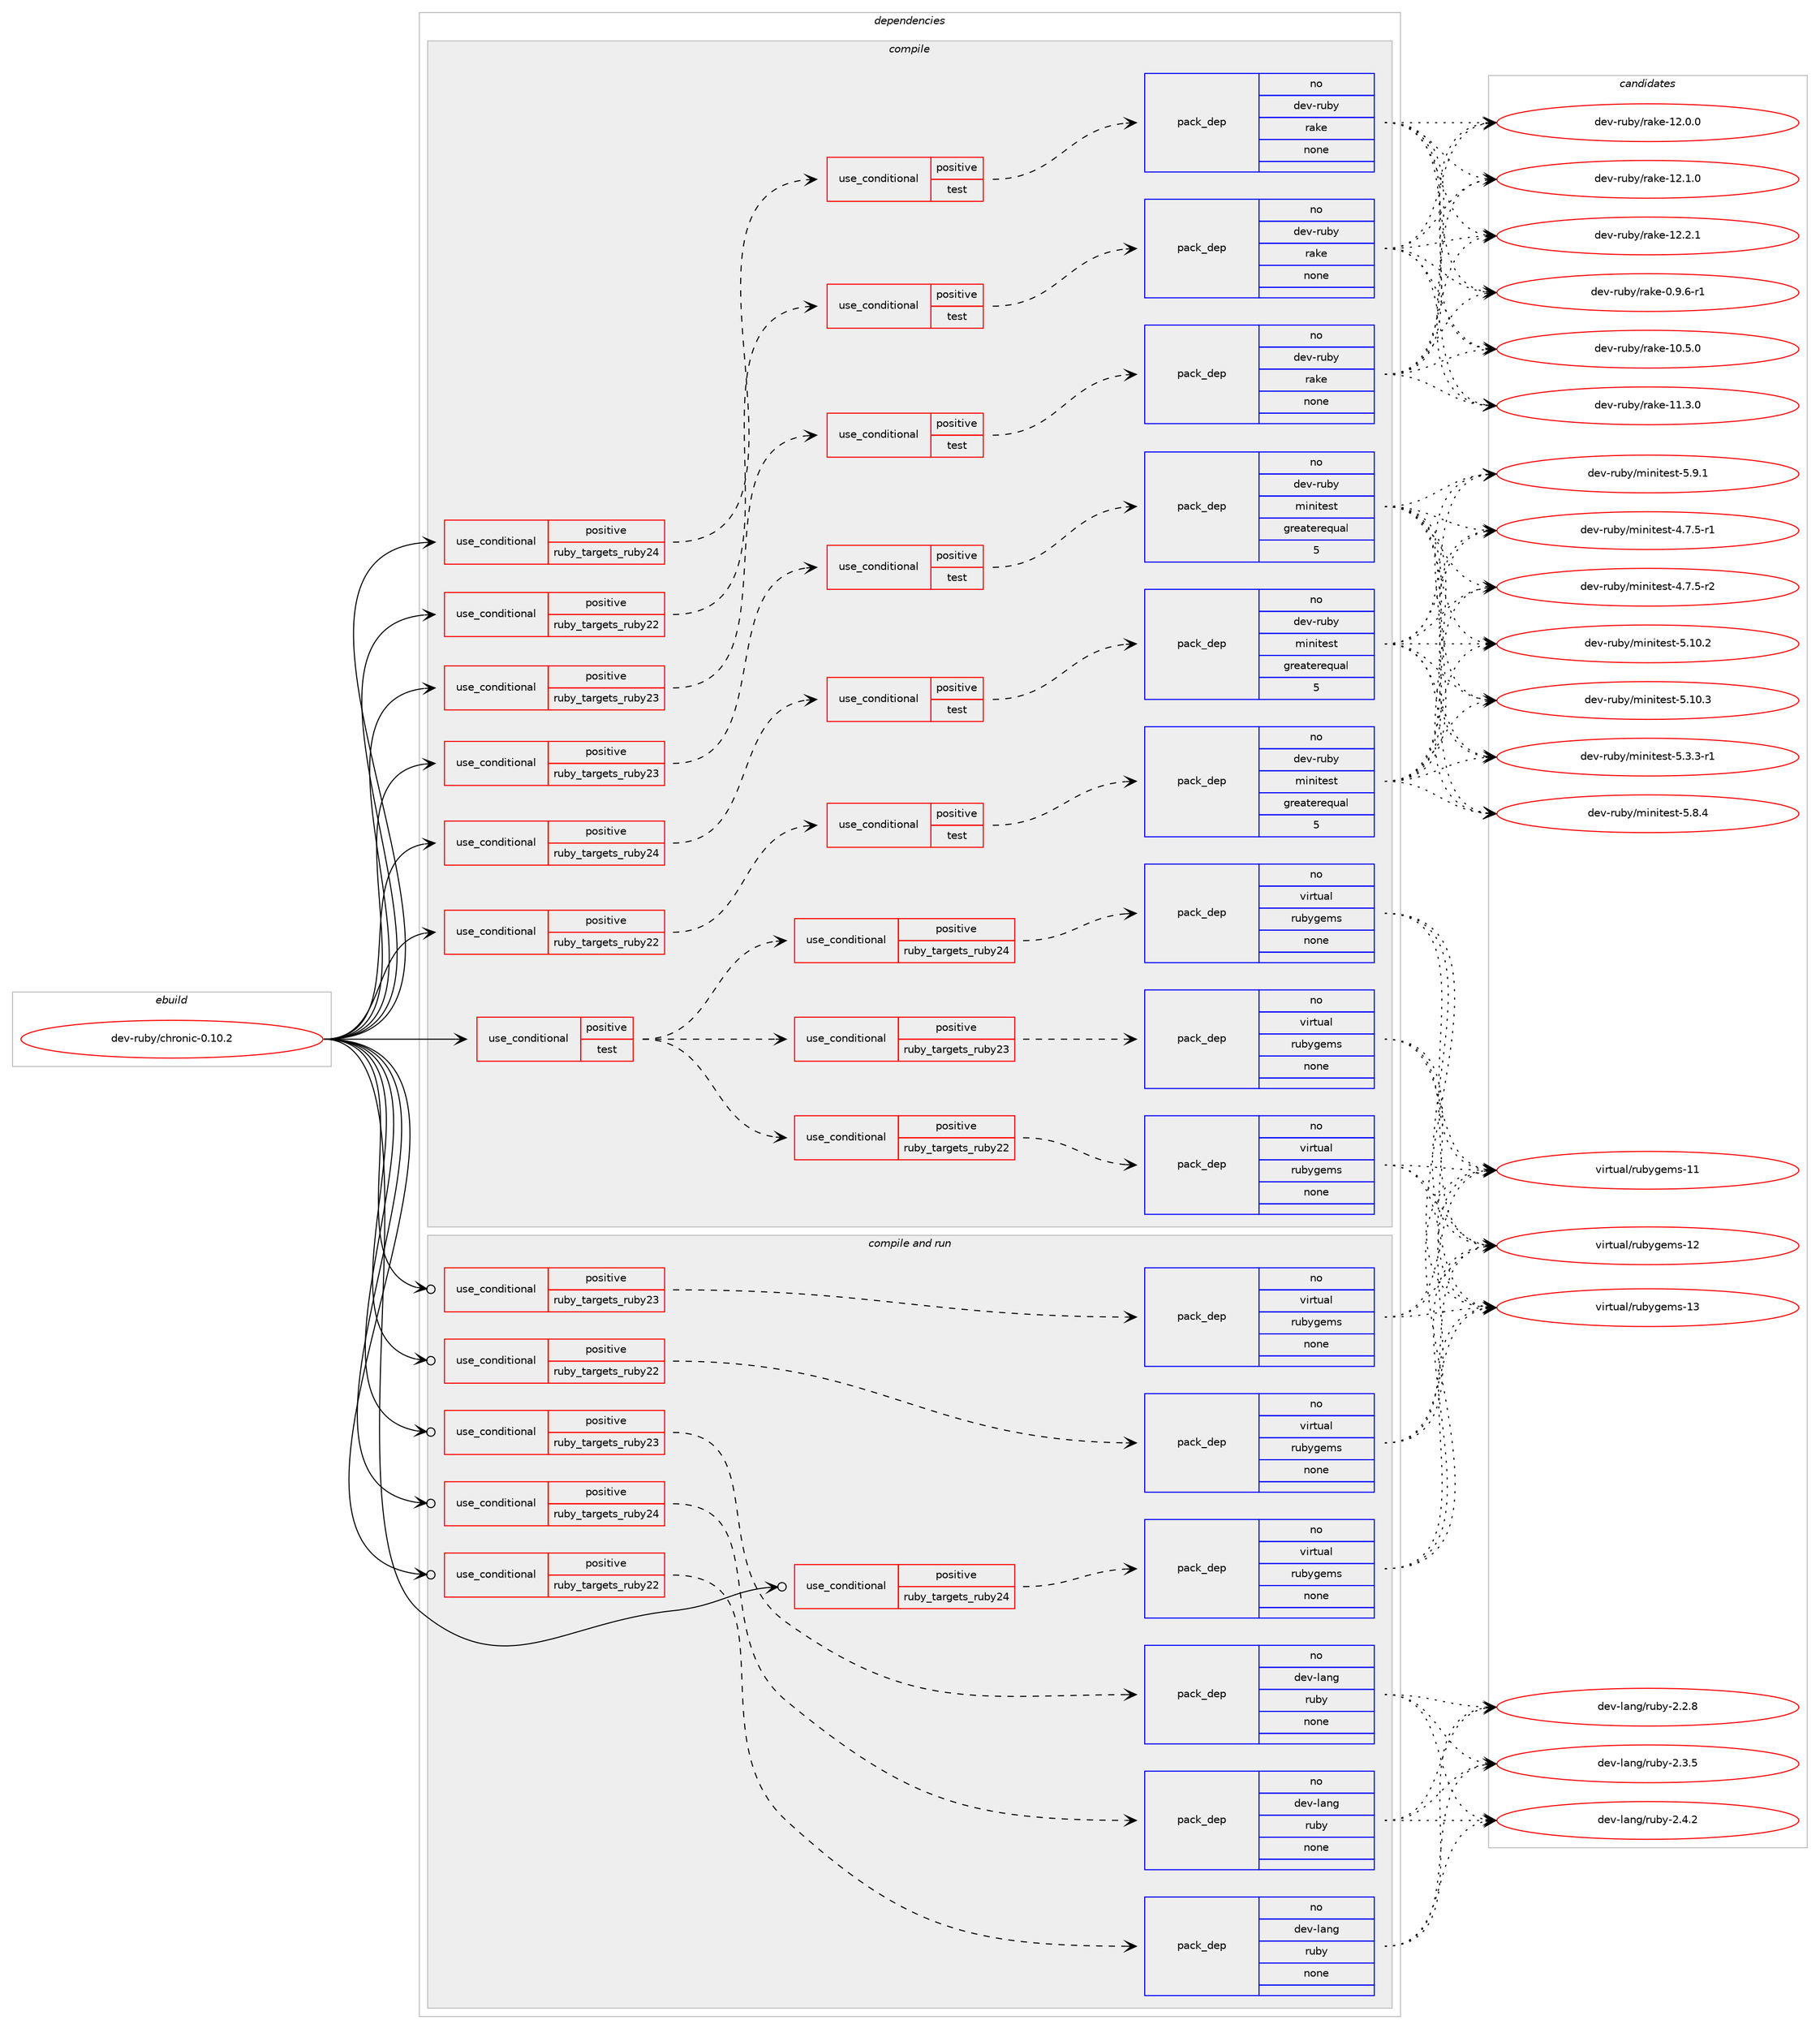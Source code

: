 digraph prolog {

# *************
# Graph options
# *************

newrank=true;
concentrate=true;
compound=true;
graph [rankdir=LR,fontname=Helvetica,fontsize=10,ranksep=1.5];#, ranksep=2.5, nodesep=0.2];
edge  [arrowhead=vee];
node  [fontname=Helvetica,fontsize=10];

# **********
# The ebuild
# **********

subgraph cluster_leftcol {
color=gray;
rank=same;
label=<<i>ebuild</i>>;
id [label="dev-ruby/chronic-0.10.2", color=red, width=4, href="../dev-ruby/chronic-0.10.2.svg"];
}

# ****************
# The dependencies
# ****************

subgraph cluster_midcol {
color=gray;
label=<<i>dependencies</i>>;
subgraph cluster_compile {
fillcolor="#eeeeee";
style=filled;
label=<<i>compile</i>>;
subgraph cond54043 {
dependency232927 [label=<<TABLE BORDER="0" CELLBORDER="1" CELLSPACING="0" CELLPADDING="4"><TR><TD ROWSPAN="3" CELLPADDING="10">use_conditional</TD></TR><TR><TD>positive</TD></TR><TR><TD>ruby_targets_ruby22</TD></TR></TABLE>>, shape=none, color=red];
subgraph cond54044 {
dependency232928 [label=<<TABLE BORDER="0" CELLBORDER="1" CELLSPACING="0" CELLPADDING="4"><TR><TD ROWSPAN="3" CELLPADDING="10">use_conditional</TD></TR><TR><TD>positive</TD></TR><TR><TD>test</TD></TR></TABLE>>, shape=none, color=red];
subgraph pack174810 {
dependency232929 [label=<<TABLE BORDER="0" CELLBORDER="1" CELLSPACING="0" CELLPADDING="4" WIDTH="220"><TR><TD ROWSPAN="6" CELLPADDING="30">pack_dep</TD></TR><TR><TD WIDTH="110">no</TD></TR><TR><TD>dev-ruby</TD></TR><TR><TD>minitest</TD></TR><TR><TD>greaterequal</TD></TR><TR><TD>5</TD></TR></TABLE>>, shape=none, color=blue];
}
dependency232928:e -> dependency232929:w [weight=20,style="dashed",arrowhead="vee"];
}
dependency232927:e -> dependency232928:w [weight=20,style="dashed",arrowhead="vee"];
}
id:e -> dependency232927:w [weight=20,style="solid",arrowhead="vee"];
subgraph cond54045 {
dependency232930 [label=<<TABLE BORDER="0" CELLBORDER="1" CELLSPACING="0" CELLPADDING="4"><TR><TD ROWSPAN="3" CELLPADDING="10">use_conditional</TD></TR><TR><TD>positive</TD></TR><TR><TD>ruby_targets_ruby22</TD></TR></TABLE>>, shape=none, color=red];
subgraph cond54046 {
dependency232931 [label=<<TABLE BORDER="0" CELLBORDER="1" CELLSPACING="0" CELLPADDING="4"><TR><TD ROWSPAN="3" CELLPADDING="10">use_conditional</TD></TR><TR><TD>positive</TD></TR><TR><TD>test</TD></TR></TABLE>>, shape=none, color=red];
subgraph pack174811 {
dependency232932 [label=<<TABLE BORDER="0" CELLBORDER="1" CELLSPACING="0" CELLPADDING="4" WIDTH="220"><TR><TD ROWSPAN="6" CELLPADDING="30">pack_dep</TD></TR><TR><TD WIDTH="110">no</TD></TR><TR><TD>dev-ruby</TD></TR><TR><TD>rake</TD></TR><TR><TD>none</TD></TR><TR><TD></TD></TR></TABLE>>, shape=none, color=blue];
}
dependency232931:e -> dependency232932:w [weight=20,style="dashed",arrowhead="vee"];
}
dependency232930:e -> dependency232931:w [weight=20,style="dashed",arrowhead="vee"];
}
id:e -> dependency232930:w [weight=20,style="solid",arrowhead="vee"];
subgraph cond54047 {
dependency232933 [label=<<TABLE BORDER="0" CELLBORDER="1" CELLSPACING="0" CELLPADDING="4"><TR><TD ROWSPAN="3" CELLPADDING="10">use_conditional</TD></TR><TR><TD>positive</TD></TR><TR><TD>ruby_targets_ruby23</TD></TR></TABLE>>, shape=none, color=red];
subgraph cond54048 {
dependency232934 [label=<<TABLE BORDER="0" CELLBORDER="1" CELLSPACING="0" CELLPADDING="4"><TR><TD ROWSPAN="3" CELLPADDING="10">use_conditional</TD></TR><TR><TD>positive</TD></TR><TR><TD>test</TD></TR></TABLE>>, shape=none, color=red];
subgraph pack174812 {
dependency232935 [label=<<TABLE BORDER="0" CELLBORDER="1" CELLSPACING="0" CELLPADDING="4" WIDTH="220"><TR><TD ROWSPAN="6" CELLPADDING="30">pack_dep</TD></TR><TR><TD WIDTH="110">no</TD></TR><TR><TD>dev-ruby</TD></TR><TR><TD>minitest</TD></TR><TR><TD>greaterequal</TD></TR><TR><TD>5</TD></TR></TABLE>>, shape=none, color=blue];
}
dependency232934:e -> dependency232935:w [weight=20,style="dashed",arrowhead="vee"];
}
dependency232933:e -> dependency232934:w [weight=20,style="dashed",arrowhead="vee"];
}
id:e -> dependency232933:w [weight=20,style="solid",arrowhead="vee"];
subgraph cond54049 {
dependency232936 [label=<<TABLE BORDER="0" CELLBORDER="1" CELLSPACING="0" CELLPADDING="4"><TR><TD ROWSPAN="3" CELLPADDING="10">use_conditional</TD></TR><TR><TD>positive</TD></TR><TR><TD>ruby_targets_ruby23</TD></TR></TABLE>>, shape=none, color=red];
subgraph cond54050 {
dependency232937 [label=<<TABLE BORDER="0" CELLBORDER="1" CELLSPACING="0" CELLPADDING="4"><TR><TD ROWSPAN="3" CELLPADDING="10">use_conditional</TD></TR><TR><TD>positive</TD></TR><TR><TD>test</TD></TR></TABLE>>, shape=none, color=red];
subgraph pack174813 {
dependency232938 [label=<<TABLE BORDER="0" CELLBORDER="1" CELLSPACING="0" CELLPADDING="4" WIDTH="220"><TR><TD ROWSPAN="6" CELLPADDING="30">pack_dep</TD></TR><TR><TD WIDTH="110">no</TD></TR><TR><TD>dev-ruby</TD></TR><TR><TD>rake</TD></TR><TR><TD>none</TD></TR><TR><TD></TD></TR></TABLE>>, shape=none, color=blue];
}
dependency232937:e -> dependency232938:w [weight=20,style="dashed",arrowhead="vee"];
}
dependency232936:e -> dependency232937:w [weight=20,style="dashed",arrowhead="vee"];
}
id:e -> dependency232936:w [weight=20,style="solid",arrowhead="vee"];
subgraph cond54051 {
dependency232939 [label=<<TABLE BORDER="0" CELLBORDER="1" CELLSPACING="0" CELLPADDING="4"><TR><TD ROWSPAN="3" CELLPADDING="10">use_conditional</TD></TR><TR><TD>positive</TD></TR><TR><TD>ruby_targets_ruby24</TD></TR></TABLE>>, shape=none, color=red];
subgraph cond54052 {
dependency232940 [label=<<TABLE BORDER="0" CELLBORDER="1" CELLSPACING="0" CELLPADDING="4"><TR><TD ROWSPAN="3" CELLPADDING="10">use_conditional</TD></TR><TR><TD>positive</TD></TR><TR><TD>test</TD></TR></TABLE>>, shape=none, color=red];
subgraph pack174814 {
dependency232941 [label=<<TABLE BORDER="0" CELLBORDER="1" CELLSPACING="0" CELLPADDING="4" WIDTH="220"><TR><TD ROWSPAN="6" CELLPADDING="30">pack_dep</TD></TR><TR><TD WIDTH="110">no</TD></TR><TR><TD>dev-ruby</TD></TR><TR><TD>minitest</TD></TR><TR><TD>greaterequal</TD></TR><TR><TD>5</TD></TR></TABLE>>, shape=none, color=blue];
}
dependency232940:e -> dependency232941:w [weight=20,style="dashed",arrowhead="vee"];
}
dependency232939:e -> dependency232940:w [weight=20,style="dashed",arrowhead="vee"];
}
id:e -> dependency232939:w [weight=20,style="solid",arrowhead="vee"];
subgraph cond54053 {
dependency232942 [label=<<TABLE BORDER="0" CELLBORDER="1" CELLSPACING="0" CELLPADDING="4"><TR><TD ROWSPAN="3" CELLPADDING="10">use_conditional</TD></TR><TR><TD>positive</TD></TR><TR><TD>ruby_targets_ruby24</TD></TR></TABLE>>, shape=none, color=red];
subgraph cond54054 {
dependency232943 [label=<<TABLE BORDER="0" CELLBORDER="1" CELLSPACING="0" CELLPADDING="4"><TR><TD ROWSPAN="3" CELLPADDING="10">use_conditional</TD></TR><TR><TD>positive</TD></TR><TR><TD>test</TD></TR></TABLE>>, shape=none, color=red];
subgraph pack174815 {
dependency232944 [label=<<TABLE BORDER="0" CELLBORDER="1" CELLSPACING="0" CELLPADDING="4" WIDTH="220"><TR><TD ROWSPAN="6" CELLPADDING="30">pack_dep</TD></TR><TR><TD WIDTH="110">no</TD></TR><TR><TD>dev-ruby</TD></TR><TR><TD>rake</TD></TR><TR><TD>none</TD></TR><TR><TD></TD></TR></TABLE>>, shape=none, color=blue];
}
dependency232943:e -> dependency232944:w [weight=20,style="dashed",arrowhead="vee"];
}
dependency232942:e -> dependency232943:w [weight=20,style="dashed",arrowhead="vee"];
}
id:e -> dependency232942:w [weight=20,style="solid",arrowhead="vee"];
subgraph cond54055 {
dependency232945 [label=<<TABLE BORDER="0" CELLBORDER="1" CELLSPACING="0" CELLPADDING="4"><TR><TD ROWSPAN="3" CELLPADDING="10">use_conditional</TD></TR><TR><TD>positive</TD></TR><TR><TD>test</TD></TR></TABLE>>, shape=none, color=red];
subgraph cond54056 {
dependency232946 [label=<<TABLE BORDER="0" CELLBORDER="1" CELLSPACING="0" CELLPADDING="4"><TR><TD ROWSPAN="3" CELLPADDING="10">use_conditional</TD></TR><TR><TD>positive</TD></TR><TR><TD>ruby_targets_ruby22</TD></TR></TABLE>>, shape=none, color=red];
subgraph pack174816 {
dependency232947 [label=<<TABLE BORDER="0" CELLBORDER="1" CELLSPACING="0" CELLPADDING="4" WIDTH="220"><TR><TD ROWSPAN="6" CELLPADDING="30">pack_dep</TD></TR><TR><TD WIDTH="110">no</TD></TR><TR><TD>virtual</TD></TR><TR><TD>rubygems</TD></TR><TR><TD>none</TD></TR><TR><TD></TD></TR></TABLE>>, shape=none, color=blue];
}
dependency232946:e -> dependency232947:w [weight=20,style="dashed",arrowhead="vee"];
}
dependency232945:e -> dependency232946:w [weight=20,style="dashed",arrowhead="vee"];
subgraph cond54057 {
dependency232948 [label=<<TABLE BORDER="0" CELLBORDER="1" CELLSPACING="0" CELLPADDING="4"><TR><TD ROWSPAN="3" CELLPADDING="10">use_conditional</TD></TR><TR><TD>positive</TD></TR><TR><TD>ruby_targets_ruby23</TD></TR></TABLE>>, shape=none, color=red];
subgraph pack174817 {
dependency232949 [label=<<TABLE BORDER="0" CELLBORDER="1" CELLSPACING="0" CELLPADDING="4" WIDTH="220"><TR><TD ROWSPAN="6" CELLPADDING="30">pack_dep</TD></TR><TR><TD WIDTH="110">no</TD></TR><TR><TD>virtual</TD></TR><TR><TD>rubygems</TD></TR><TR><TD>none</TD></TR><TR><TD></TD></TR></TABLE>>, shape=none, color=blue];
}
dependency232948:e -> dependency232949:w [weight=20,style="dashed",arrowhead="vee"];
}
dependency232945:e -> dependency232948:w [weight=20,style="dashed",arrowhead="vee"];
subgraph cond54058 {
dependency232950 [label=<<TABLE BORDER="0" CELLBORDER="1" CELLSPACING="0" CELLPADDING="4"><TR><TD ROWSPAN="3" CELLPADDING="10">use_conditional</TD></TR><TR><TD>positive</TD></TR><TR><TD>ruby_targets_ruby24</TD></TR></TABLE>>, shape=none, color=red];
subgraph pack174818 {
dependency232951 [label=<<TABLE BORDER="0" CELLBORDER="1" CELLSPACING="0" CELLPADDING="4" WIDTH="220"><TR><TD ROWSPAN="6" CELLPADDING="30">pack_dep</TD></TR><TR><TD WIDTH="110">no</TD></TR><TR><TD>virtual</TD></TR><TR><TD>rubygems</TD></TR><TR><TD>none</TD></TR><TR><TD></TD></TR></TABLE>>, shape=none, color=blue];
}
dependency232950:e -> dependency232951:w [weight=20,style="dashed",arrowhead="vee"];
}
dependency232945:e -> dependency232950:w [weight=20,style="dashed",arrowhead="vee"];
}
id:e -> dependency232945:w [weight=20,style="solid",arrowhead="vee"];
}
subgraph cluster_compileandrun {
fillcolor="#eeeeee";
style=filled;
label=<<i>compile and run</i>>;
subgraph cond54059 {
dependency232952 [label=<<TABLE BORDER="0" CELLBORDER="1" CELLSPACING="0" CELLPADDING="4"><TR><TD ROWSPAN="3" CELLPADDING="10">use_conditional</TD></TR><TR><TD>positive</TD></TR><TR><TD>ruby_targets_ruby22</TD></TR></TABLE>>, shape=none, color=red];
subgraph pack174819 {
dependency232953 [label=<<TABLE BORDER="0" CELLBORDER="1" CELLSPACING="0" CELLPADDING="4" WIDTH="220"><TR><TD ROWSPAN="6" CELLPADDING="30">pack_dep</TD></TR><TR><TD WIDTH="110">no</TD></TR><TR><TD>dev-lang</TD></TR><TR><TD>ruby</TD></TR><TR><TD>none</TD></TR><TR><TD></TD></TR></TABLE>>, shape=none, color=blue];
}
dependency232952:e -> dependency232953:w [weight=20,style="dashed",arrowhead="vee"];
}
id:e -> dependency232952:w [weight=20,style="solid",arrowhead="odotvee"];
subgraph cond54060 {
dependency232954 [label=<<TABLE BORDER="0" CELLBORDER="1" CELLSPACING="0" CELLPADDING="4"><TR><TD ROWSPAN="3" CELLPADDING="10">use_conditional</TD></TR><TR><TD>positive</TD></TR><TR><TD>ruby_targets_ruby22</TD></TR></TABLE>>, shape=none, color=red];
subgraph pack174820 {
dependency232955 [label=<<TABLE BORDER="0" CELLBORDER="1" CELLSPACING="0" CELLPADDING="4" WIDTH="220"><TR><TD ROWSPAN="6" CELLPADDING="30">pack_dep</TD></TR><TR><TD WIDTH="110">no</TD></TR><TR><TD>virtual</TD></TR><TR><TD>rubygems</TD></TR><TR><TD>none</TD></TR><TR><TD></TD></TR></TABLE>>, shape=none, color=blue];
}
dependency232954:e -> dependency232955:w [weight=20,style="dashed",arrowhead="vee"];
}
id:e -> dependency232954:w [weight=20,style="solid",arrowhead="odotvee"];
subgraph cond54061 {
dependency232956 [label=<<TABLE BORDER="0" CELLBORDER="1" CELLSPACING="0" CELLPADDING="4"><TR><TD ROWSPAN="3" CELLPADDING="10">use_conditional</TD></TR><TR><TD>positive</TD></TR><TR><TD>ruby_targets_ruby23</TD></TR></TABLE>>, shape=none, color=red];
subgraph pack174821 {
dependency232957 [label=<<TABLE BORDER="0" CELLBORDER="1" CELLSPACING="0" CELLPADDING="4" WIDTH="220"><TR><TD ROWSPAN="6" CELLPADDING="30">pack_dep</TD></TR><TR><TD WIDTH="110">no</TD></TR><TR><TD>dev-lang</TD></TR><TR><TD>ruby</TD></TR><TR><TD>none</TD></TR><TR><TD></TD></TR></TABLE>>, shape=none, color=blue];
}
dependency232956:e -> dependency232957:w [weight=20,style="dashed",arrowhead="vee"];
}
id:e -> dependency232956:w [weight=20,style="solid",arrowhead="odotvee"];
subgraph cond54062 {
dependency232958 [label=<<TABLE BORDER="0" CELLBORDER="1" CELLSPACING="0" CELLPADDING="4"><TR><TD ROWSPAN="3" CELLPADDING="10">use_conditional</TD></TR><TR><TD>positive</TD></TR><TR><TD>ruby_targets_ruby23</TD></TR></TABLE>>, shape=none, color=red];
subgraph pack174822 {
dependency232959 [label=<<TABLE BORDER="0" CELLBORDER="1" CELLSPACING="0" CELLPADDING="4" WIDTH="220"><TR><TD ROWSPAN="6" CELLPADDING="30">pack_dep</TD></TR><TR><TD WIDTH="110">no</TD></TR><TR><TD>virtual</TD></TR><TR><TD>rubygems</TD></TR><TR><TD>none</TD></TR><TR><TD></TD></TR></TABLE>>, shape=none, color=blue];
}
dependency232958:e -> dependency232959:w [weight=20,style="dashed",arrowhead="vee"];
}
id:e -> dependency232958:w [weight=20,style="solid",arrowhead="odotvee"];
subgraph cond54063 {
dependency232960 [label=<<TABLE BORDER="0" CELLBORDER="1" CELLSPACING="0" CELLPADDING="4"><TR><TD ROWSPAN="3" CELLPADDING="10">use_conditional</TD></TR><TR><TD>positive</TD></TR><TR><TD>ruby_targets_ruby24</TD></TR></TABLE>>, shape=none, color=red];
subgraph pack174823 {
dependency232961 [label=<<TABLE BORDER="0" CELLBORDER="1" CELLSPACING="0" CELLPADDING="4" WIDTH="220"><TR><TD ROWSPAN="6" CELLPADDING="30">pack_dep</TD></TR><TR><TD WIDTH="110">no</TD></TR><TR><TD>dev-lang</TD></TR><TR><TD>ruby</TD></TR><TR><TD>none</TD></TR><TR><TD></TD></TR></TABLE>>, shape=none, color=blue];
}
dependency232960:e -> dependency232961:w [weight=20,style="dashed",arrowhead="vee"];
}
id:e -> dependency232960:w [weight=20,style="solid",arrowhead="odotvee"];
subgraph cond54064 {
dependency232962 [label=<<TABLE BORDER="0" CELLBORDER="1" CELLSPACING="0" CELLPADDING="4"><TR><TD ROWSPAN="3" CELLPADDING="10">use_conditional</TD></TR><TR><TD>positive</TD></TR><TR><TD>ruby_targets_ruby24</TD></TR></TABLE>>, shape=none, color=red];
subgraph pack174824 {
dependency232963 [label=<<TABLE BORDER="0" CELLBORDER="1" CELLSPACING="0" CELLPADDING="4" WIDTH="220"><TR><TD ROWSPAN="6" CELLPADDING="30">pack_dep</TD></TR><TR><TD WIDTH="110">no</TD></TR><TR><TD>virtual</TD></TR><TR><TD>rubygems</TD></TR><TR><TD>none</TD></TR><TR><TD></TD></TR></TABLE>>, shape=none, color=blue];
}
dependency232962:e -> dependency232963:w [weight=20,style="dashed",arrowhead="vee"];
}
id:e -> dependency232962:w [weight=20,style="solid",arrowhead="odotvee"];
}
subgraph cluster_run {
fillcolor="#eeeeee";
style=filled;
label=<<i>run</i>>;
}
}

# **************
# The candidates
# **************

subgraph cluster_choices {
rank=same;
color=gray;
label=<<i>candidates</i>>;

subgraph choice174810 {
color=black;
nodesep=1;
choice1001011184511411798121471091051101051161011151164552465546534511449 [label="dev-ruby/minitest-4.7.5-r1", color=red, width=4,href="../dev-ruby/minitest-4.7.5-r1.svg"];
choice1001011184511411798121471091051101051161011151164552465546534511450 [label="dev-ruby/minitest-4.7.5-r2", color=red, width=4,href="../dev-ruby/minitest-4.7.5-r2.svg"];
choice10010111845114117981214710910511010511610111511645534649484650 [label="dev-ruby/minitest-5.10.2", color=red, width=4,href="../dev-ruby/minitest-5.10.2.svg"];
choice10010111845114117981214710910511010511610111511645534649484651 [label="dev-ruby/minitest-5.10.3", color=red, width=4,href="../dev-ruby/minitest-5.10.3.svg"];
choice1001011184511411798121471091051101051161011151164553465146514511449 [label="dev-ruby/minitest-5.3.3-r1", color=red, width=4,href="../dev-ruby/minitest-5.3.3-r1.svg"];
choice100101118451141179812147109105110105116101115116455346564652 [label="dev-ruby/minitest-5.8.4", color=red, width=4,href="../dev-ruby/minitest-5.8.4.svg"];
choice100101118451141179812147109105110105116101115116455346574649 [label="dev-ruby/minitest-5.9.1", color=red, width=4,href="../dev-ruby/minitest-5.9.1.svg"];
dependency232929:e -> choice1001011184511411798121471091051101051161011151164552465546534511449:w [style=dotted,weight="100"];
dependency232929:e -> choice1001011184511411798121471091051101051161011151164552465546534511450:w [style=dotted,weight="100"];
dependency232929:e -> choice10010111845114117981214710910511010511610111511645534649484650:w [style=dotted,weight="100"];
dependency232929:e -> choice10010111845114117981214710910511010511610111511645534649484651:w [style=dotted,weight="100"];
dependency232929:e -> choice1001011184511411798121471091051101051161011151164553465146514511449:w [style=dotted,weight="100"];
dependency232929:e -> choice100101118451141179812147109105110105116101115116455346564652:w [style=dotted,weight="100"];
dependency232929:e -> choice100101118451141179812147109105110105116101115116455346574649:w [style=dotted,weight="100"];
}
subgraph choice174811 {
color=black;
nodesep=1;
choice100101118451141179812147114971071014548465746544511449 [label="dev-ruby/rake-0.9.6-r1", color=red, width=4,href="../dev-ruby/rake-0.9.6-r1.svg"];
choice1001011184511411798121471149710710145494846534648 [label="dev-ruby/rake-10.5.0", color=red, width=4,href="../dev-ruby/rake-10.5.0.svg"];
choice1001011184511411798121471149710710145494946514648 [label="dev-ruby/rake-11.3.0", color=red, width=4,href="../dev-ruby/rake-11.3.0.svg"];
choice1001011184511411798121471149710710145495046484648 [label="dev-ruby/rake-12.0.0", color=red, width=4,href="../dev-ruby/rake-12.0.0.svg"];
choice1001011184511411798121471149710710145495046494648 [label="dev-ruby/rake-12.1.0", color=red, width=4,href="../dev-ruby/rake-12.1.0.svg"];
choice1001011184511411798121471149710710145495046504649 [label="dev-ruby/rake-12.2.1", color=red, width=4,href="../dev-ruby/rake-12.2.1.svg"];
dependency232932:e -> choice100101118451141179812147114971071014548465746544511449:w [style=dotted,weight="100"];
dependency232932:e -> choice1001011184511411798121471149710710145494846534648:w [style=dotted,weight="100"];
dependency232932:e -> choice1001011184511411798121471149710710145494946514648:w [style=dotted,weight="100"];
dependency232932:e -> choice1001011184511411798121471149710710145495046484648:w [style=dotted,weight="100"];
dependency232932:e -> choice1001011184511411798121471149710710145495046494648:w [style=dotted,weight="100"];
dependency232932:e -> choice1001011184511411798121471149710710145495046504649:w [style=dotted,weight="100"];
}
subgraph choice174812 {
color=black;
nodesep=1;
choice1001011184511411798121471091051101051161011151164552465546534511449 [label="dev-ruby/minitest-4.7.5-r1", color=red, width=4,href="../dev-ruby/minitest-4.7.5-r1.svg"];
choice1001011184511411798121471091051101051161011151164552465546534511450 [label="dev-ruby/minitest-4.7.5-r2", color=red, width=4,href="../dev-ruby/minitest-4.7.5-r2.svg"];
choice10010111845114117981214710910511010511610111511645534649484650 [label="dev-ruby/minitest-5.10.2", color=red, width=4,href="../dev-ruby/minitest-5.10.2.svg"];
choice10010111845114117981214710910511010511610111511645534649484651 [label="dev-ruby/minitest-5.10.3", color=red, width=4,href="../dev-ruby/minitest-5.10.3.svg"];
choice1001011184511411798121471091051101051161011151164553465146514511449 [label="dev-ruby/minitest-5.3.3-r1", color=red, width=4,href="../dev-ruby/minitest-5.3.3-r1.svg"];
choice100101118451141179812147109105110105116101115116455346564652 [label="dev-ruby/minitest-5.8.4", color=red, width=4,href="../dev-ruby/minitest-5.8.4.svg"];
choice100101118451141179812147109105110105116101115116455346574649 [label="dev-ruby/minitest-5.9.1", color=red, width=4,href="../dev-ruby/minitest-5.9.1.svg"];
dependency232935:e -> choice1001011184511411798121471091051101051161011151164552465546534511449:w [style=dotted,weight="100"];
dependency232935:e -> choice1001011184511411798121471091051101051161011151164552465546534511450:w [style=dotted,weight="100"];
dependency232935:e -> choice10010111845114117981214710910511010511610111511645534649484650:w [style=dotted,weight="100"];
dependency232935:e -> choice10010111845114117981214710910511010511610111511645534649484651:w [style=dotted,weight="100"];
dependency232935:e -> choice1001011184511411798121471091051101051161011151164553465146514511449:w [style=dotted,weight="100"];
dependency232935:e -> choice100101118451141179812147109105110105116101115116455346564652:w [style=dotted,weight="100"];
dependency232935:e -> choice100101118451141179812147109105110105116101115116455346574649:w [style=dotted,weight="100"];
}
subgraph choice174813 {
color=black;
nodesep=1;
choice100101118451141179812147114971071014548465746544511449 [label="dev-ruby/rake-0.9.6-r1", color=red, width=4,href="../dev-ruby/rake-0.9.6-r1.svg"];
choice1001011184511411798121471149710710145494846534648 [label="dev-ruby/rake-10.5.0", color=red, width=4,href="../dev-ruby/rake-10.5.0.svg"];
choice1001011184511411798121471149710710145494946514648 [label="dev-ruby/rake-11.3.0", color=red, width=4,href="../dev-ruby/rake-11.3.0.svg"];
choice1001011184511411798121471149710710145495046484648 [label="dev-ruby/rake-12.0.0", color=red, width=4,href="../dev-ruby/rake-12.0.0.svg"];
choice1001011184511411798121471149710710145495046494648 [label="dev-ruby/rake-12.1.0", color=red, width=4,href="../dev-ruby/rake-12.1.0.svg"];
choice1001011184511411798121471149710710145495046504649 [label="dev-ruby/rake-12.2.1", color=red, width=4,href="../dev-ruby/rake-12.2.1.svg"];
dependency232938:e -> choice100101118451141179812147114971071014548465746544511449:w [style=dotted,weight="100"];
dependency232938:e -> choice1001011184511411798121471149710710145494846534648:w [style=dotted,weight="100"];
dependency232938:e -> choice1001011184511411798121471149710710145494946514648:w [style=dotted,weight="100"];
dependency232938:e -> choice1001011184511411798121471149710710145495046484648:w [style=dotted,weight="100"];
dependency232938:e -> choice1001011184511411798121471149710710145495046494648:w [style=dotted,weight="100"];
dependency232938:e -> choice1001011184511411798121471149710710145495046504649:w [style=dotted,weight="100"];
}
subgraph choice174814 {
color=black;
nodesep=1;
choice1001011184511411798121471091051101051161011151164552465546534511449 [label="dev-ruby/minitest-4.7.5-r1", color=red, width=4,href="../dev-ruby/minitest-4.7.5-r1.svg"];
choice1001011184511411798121471091051101051161011151164552465546534511450 [label="dev-ruby/minitest-4.7.5-r2", color=red, width=4,href="../dev-ruby/minitest-4.7.5-r2.svg"];
choice10010111845114117981214710910511010511610111511645534649484650 [label="dev-ruby/minitest-5.10.2", color=red, width=4,href="../dev-ruby/minitest-5.10.2.svg"];
choice10010111845114117981214710910511010511610111511645534649484651 [label="dev-ruby/minitest-5.10.3", color=red, width=4,href="../dev-ruby/minitest-5.10.3.svg"];
choice1001011184511411798121471091051101051161011151164553465146514511449 [label="dev-ruby/minitest-5.3.3-r1", color=red, width=4,href="../dev-ruby/minitest-5.3.3-r1.svg"];
choice100101118451141179812147109105110105116101115116455346564652 [label="dev-ruby/minitest-5.8.4", color=red, width=4,href="../dev-ruby/minitest-5.8.4.svg"];
choice100101118451141179812147109105110105116101115116455346574649 [label="dev-ruby/minitest-5.9.1", color=red, width=4,href="../dev-ruby/minitest-5.9.1.svg"];
dependency232941:e -> choice1001011184511411798121471091051101051161011151164552465546534511449:w [style=dotted,weight="100"];
dependency232941:e -> choice1001011184511411798121471091051101051161011151164552465546534511450:w [style=dotted,weight="100"];
dependency232941:e -> choice10010111845114117981214710910511010511610111511645534649484650:w [style=dotted,weight="100"];
dependency232941:e -> choice10010111845114117981214710910511010511610111511645534649484651:w [style=dotted,weight="100"];
dependency232941:e -> choice1001011184511411798121471091051101051161011151164553465146514511449:w [style=dotted,weight="100"];
dependency232941:e -> choice100101118451141179812147109105110105116101115116455346564652:w [style=dotted,weight="100"];
dependency232941:e -> choice100101118451141179812147109105110105116101115116455346574649:w [style=dotted,weight="100"];
}
subgraph choice174815 {
color=black;
nodesep=1;
choice100101118451141179812147114971071014548465746544511449 [label="dev-ruby/rake-0.9.6-r1", color=red, width=4,href="../dev-ruby/rake-0.9.6-r1.svg"];
choice1001011184511411798121471149710710145494846534648 [label="dev-ruby/rake-10.5.0", color=red, width=4,href="../dev-ruby/rake-10.5.0.svg"];
choice1001011184511411798121471149710710145494946514648 [label="dev-ruby/rake-11.3.0", color=red, width=4,href="../dev-ruby/rake-11.3.0.svg"];
choice1001011184511411798121471149710710145495046484648 [label="dev-ruby/rake-12.0.0", color=red, width=4,href="../dev-ruby/rake-12.0.0.svg"];
choice1001011184511411798121471149710710145495046494648 [label="dev-ruby/rake-12.1.0", color=red, width=4,href="../dev-ruby/rake-12.1.0.svg"];
choice1001011184511411798121471149710710145495046504649 [label="dev-ruby/rake-12.2.1", color=red, width=4,href="../dev-ruby/rake-12.2.1.svg"];
dependency232944:e -> choice100101118451141179812147114971071014548465746544511449:w [style=dotted,weight="100"];
dependency232944:e -> choice1001011184511411798121471149710710145494846534648:w [style=dotted,weight="100"];
dependency232944:e -> choice1001011184511411798121471149710710145494946514648:w [style=dotted,weight="100"];
dependency232944:e -> choice1001011184511411798121471149710710145495046484648:w [style=dotted,weight="100"];
dependency232944:e -> choice1001011184511411798121471149710710145495046494648:w [style=dotted,weight="100"];
dependency232944:e -> choice1001011184511411798121471149710710145495046504649:w [style=dotted,weight="100"];
}
subgraph choice174816 {
color=black;
nodesep=1;
choice118105114116117971084711411798121103101109115454949 [label="virtual/rubygems-11", color=red, width=4,href="../virtual/rubygems-11.svg"];
choice118105114116117971084711411798121103101109115454950 [label="virtual/rubygems-12", color=red, width=4,href="../virtual/rubygems-12.svg"];
choice118105114116117971084711411798121103101109115454951 [label="virtual/rubygems-13", color=red, width=4,href="../virtual/rubygems-13.svg"];
dependency232947:e -> choice118105114116117971084711411798121103101109115454949:w [style=dotted,weight="100"];
dependency232947:e -> choice118105114116117971084711411798121103101109115454950:w [style=dotted,weight="100"];
dependency232947:e -> choice118105114116117971084711411798121103101109115454951:w [style=dotted,weight="100"];
}
subgraph choice174817 {
color=black;
nodesep=1;
choice118105114116117971084711411798121103101109115454949 [label="virtual/rubygems-11", color=red, width=4,href="../virtual/rubygems-11.svg"];
choice118105114116117971084711411798121103101109115454950 [label="virtual/rubygems-12", color=red, width=4,href="../virtual/rubygems-12.svg"];
choice118105114116117971084711411798121103101109115454951 [label="virtual/rubygems-13", color=red, width=4,href="../virtual/rubygems-13.svg"];
dependency232949:e -> choice118105114116117971084711411798121103101109115454949:w [style=dotted,weight="100"];
dependency232949:e -> choice118105114116117971084711411798121103101109115454950:w [style=dotted,weight="100"];
dependency232949:e -> choice118105114116117971084711411798121103101109115454951:w [style=dotted,weight="100"];
}
subgraph choice174818 {
color=black;
nodesep=1;
choice118105114116117971084711411798121103101109115454949 [label="virtual/rubygems-11", color=red, width=4,href="../virtual/rubygems-11.svg"];
choice118105114116117971084711411798121103101109115454950 [label="virtual/rubygems-12", color=red, width=4,href="../virtual/rubygems-12.svg"];
choice118105114116117971084711411798121103101109115454951 [label="virtual/rubygems-13", color=red, width=4,href="../virtual/rubygems-13.svg"];
dependency232951:e -> choice118105114116117971084711411798121103101109115454949:w [style=dotted,weight="100"];
dependency232951:e -> choice118105114116117971084711411798121103101109115454950:w [style=dotted,weight="100"];
dependency232951:e -> choice118105114116117971084711411798121103101109115454951:w [style=dotted,weight="100"];
}
subgraph choice174819 {
color=black;
nodesep=1;
choice10010111845108971101034711411798121455046504656 [label="dev-lang/ruby-2.2.8", color=red, width=4,href="../dev-lang/ruby-2.2.8.svg"];
choice10010111845108971101034711411798121455046514653 [label="dev-lang/ruby-2.3.5", color=red, width=4,href="../dev-lang/ruby-2.3.5.svg"];
choice10010111845108971101034711411798121455046524650 [label="dev-lang/ruby-2.4.2", color=red, width=4,href="../dev-lang/ruby-2.4.2.svg"];
dependency232953:e -> choice10010111845108971101034711411798121455046504656:w [style=dotted,weight="100"];
dependency232953:e -> choice10010111845108971101034711411798121455046514653:w [style=dotted,weight="100"];
dependency232953:e -> choice10010111845108971101034711411798121455046524650:w [style=dotted,weight="100"];
}
subgraph choice174820 {
color=black;
nodesep=1;
choice118105114116117971084711411798121103101109115454949 [label="virtual/rubygems-11", color=red, width=4,href="../virtual/rubygems-11.svg"];
choice118105114116117971084711411798121103101109115454950 [label="virtual/rubygems-12", color=red, width=4,href="../virtual/rubygems-12.svg"];
choice118105114116117971084711411798121103101109115454951 [label="virtual/rubygems-13", color=red, width=4,href="../virtual/rubygems-13.svg"];
dependency232955:e -> choice118105114116117971084711411798121103101109115454949:w [style=dotted,weight="100"];
dependency232955:e -> choice118105114116117971084711411798121103101109115454950:w [style=dotted,weight="100"];
dependency232955:e -> choice118105114116117971084711411798121103101109115454951:w [style=dotted,weight="100"];
}
subgraph choice174821 {
color=black;
nodesep=1;
choice10010111845108971101034711411798121455046504656 [label="dev-lang/ruby-2.2.8", color=red, width=4,href="../dev-lang/ruby-2.2.8.svg"];
choice10010111845108971101034711411798121455046514653 [label="dev-lang/ruby-2.3.5", color=red, width=4,href="../dev-lang/ruby-2.3.5.svg"];
choice10010111845108971101034711411798121455046524650 [label="dev-lang/ruby-2.4.2", color=red, width=4,href="../dev-lang/ruby-2.4.2.svg"];
dependency232957:e -> choice10010111845108971101034711411798121455046504656:w [style=dotted,weight="100"];
dependency232957:e -> choice10010111845108971101034711411798121455046514653:w [style=dotted,weight="100"];
dependency232957:e -> choice10010111845108971101034711411798121455046524650:w [style=dotted,weight="100"];
}
subgraph choice174822 {
color=black;
nodesep=1;
choice118105114116117971084711411798121103101109115454949 [label="virtual/rubygems-11", color=red, width=4,href="../virtual/rubygems-11.svg"];
choice118105114116117971084711411798121103101109115454950 [label="virtual/rubygems-12", color=red, width=4,href="../virtual/rubygems-12.svg"];
choice118105114116117971084711411798121103101109115454951 [label="virtual/rubygems-13", color=red, width=4,href="../virtual/rubygems-13.svg"];
dependency232959:e -> choice118105114116117971084711411798121103101109115454949:w [style=dotted,weight="100"];
dependency232959:e -> choice118105114116117971084711411798121103101109115454950:w [style=dotted,weight="100"];
dependency232959:e -> choice118105114116117971084711411798121103101109115454951:w [style=dotted,weight="100"];
}
subgraph choice174823 {
color=black;
nodesep=1;
choice10010111845108971101034711411798121455046504656 [label="dev-lang/ruby-2.2.8", color=red, width=4,href="../dev-lang/ruby-2.2.8.svg"];
choice10010111845108971101034711411798121455046514653 [label="dev-lang/ruby-2.3.5", color=red, width=4,href="../dev-lang/ruby-2.3.5.svg"];
choice10010111845108971101034711411798121455046524650 [label="dev-lang/ruby-2.4.2", color=red, width=4,href="../dev-lang/ruby-2.4.2.svg"];
dependency232961:e -> choice10010111845108971101034711411798121455046504656:w [style=dotted,weight="100"];
dependency232961:e -> choice10010111845108971101034711411798121455046514653:w [style=dotted,weight="100"];
dependency232961:e -> choice10010111845108971101034711411798121455046524650:w [style=dotted,weight="100"];
}
subgraph choice174824 {
color=black;
nodesep=1;
choice118105114116117971084711411798121103101109115454949 [label="virtual/rubygems-11", color=red, width=4,href="../virtual/rubygems-11.svg"];
choice118105114116117971084711411798121103101109115454950 [label="virtual/rubygems-12", color=red, width=4,href="../virtual/rubygems-12.svg"];
choice118105114116117971084711411798121103101109115454951 [label="virtual/rubygems-13", color=red, width=4,href="../virtual/rubygems-13.svg"];
dependency232963:e -> choice118105114116117971084711411798121103101109115454949:w [style=dotted,weight="100"];
dependency232963:e -> choice118105114116117971084711411798121103101109115454950:w [style=dotted,weight="100"];
dependency232963:e -> choice118105114116117971084711411798121103101109115454951:w [style=dotted,weight="100"];
}
}

}
